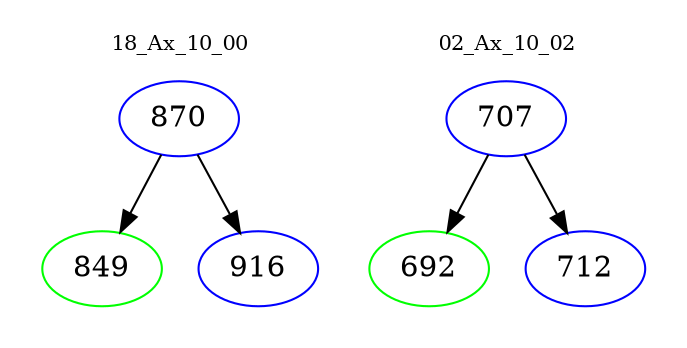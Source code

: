 digraph{
subgraph cluster_0 {
color = white
label = "18_Ax_10_00";
fontsize=10;
T0_870 [label="870", color="blue"]
T0_870 -> T0_849 [color="black"]
T0_849 [label="849", color="green"]
T0_870 -> T0_916 [color="black"]
T0_916 [label="916", color="blue"]
}
subgraph cluster_1 {
color = white
label = "02_Ax_10_02";
fontsize=10;
T1_707 [label="707", color="blue"]
T1_707 -> T1_692 [color="black"]
T1_692 [label="692", color="green"]
T1_707 -> T1_712 [color="black"]
T1_712 [label="712", color="blue"]
}
}
